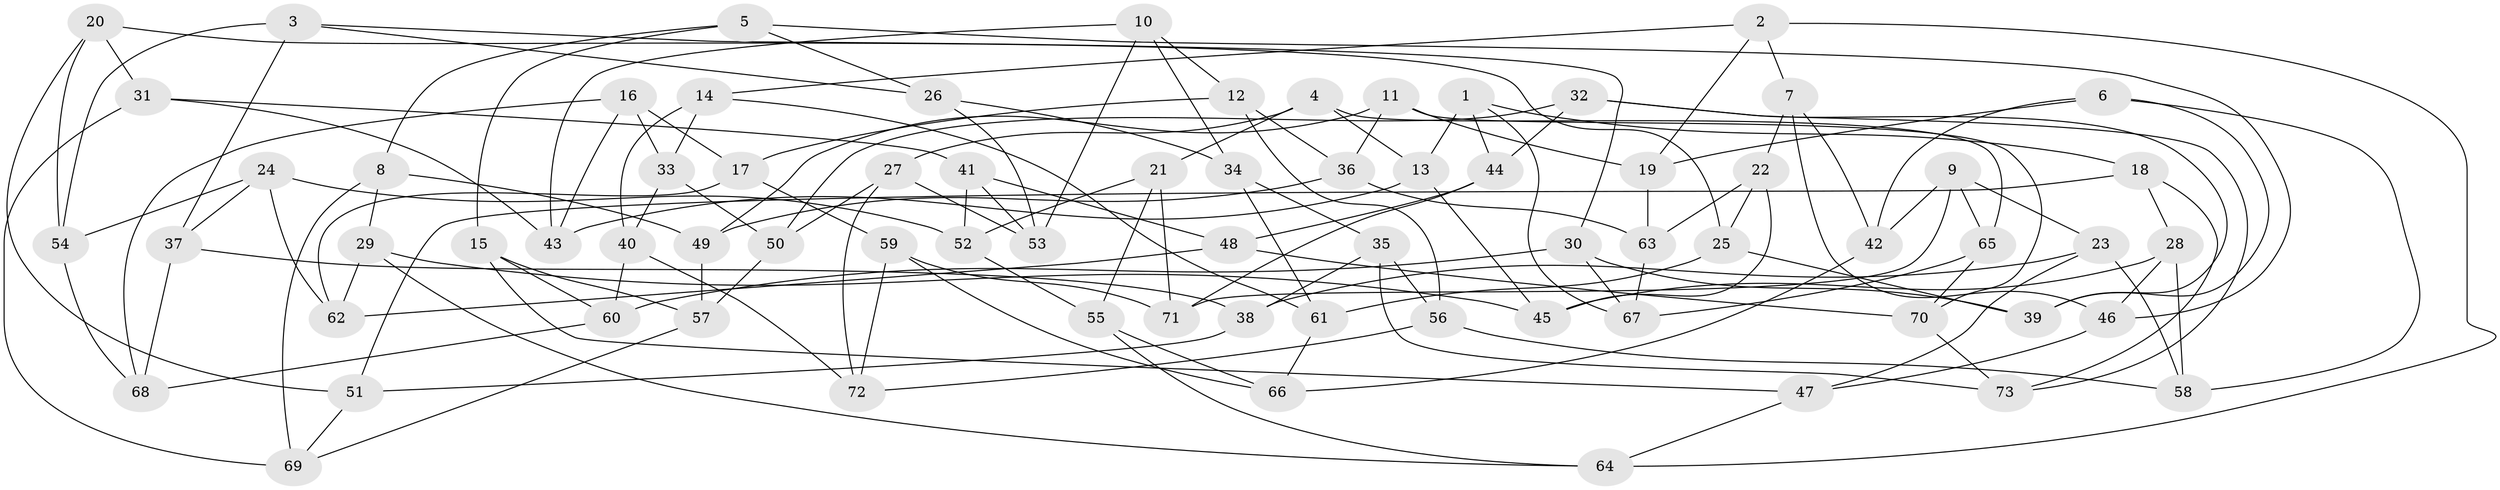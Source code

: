 // coarse degree distribution, {6: 0.627906976744186, 3: 0.023255813953488372, 4: 0.27906976744186046, 5: 0.06976744186046512}
// Generated by graph-tools (version 1.1) at 2025/42/03/06/25 10:42:20]
// undirected, 73 vertices, 146 edges
graph export_dot {
graph [start="1"]
  node [color=gray90,style=filled];
  1;
  2;
  3;
  4;
  5;
  6;
  7;
  8;
  9;
  10;
  11;
  12;
  13;
  14;
  15;
  16;
  17;
  18;
  19;
  20;
  21;
  22;
  23;
  24;
  25;
  26;
  27;
  28;
  29;
  30;
  31;
  32;
  33;
  34;
  35;
  36;
  37;
  38;
  39;
  40;
  41;
  42;
  43;
  44;
  45;
  46;
  47;
  48;
  49;
  50;
  51;
  52;
  53;
  54;
  55;
  56;
  57;
  58;
  59;
  60;
  61;
  62;
  63;
  64;
  65;
  66;
  67;
  68;
  69;
  70;
  71;
  72;
  73;
  1 -- 18;
  1 -- 44;
  1 -- 67;
  1 -- 13;
  2 -- 64;
  2 -- 7;
  2 -- 14;
  2 -- 19;
  3 -- 37;
  3 -- 26;
  3 -- 54;
  3 -- 30;
  4 -- 27;
  4 -- 13;
  4 -- 65;
  4 -- 21;
  5 -- 8;
  5 -- 26;
  5 -- 46;
  5 -- 15;
  6 -- 19;
  6 -- 58;
  6 -- 42;
  6 -- 39;
  7 -- 22;
  7 -- 42;
  7 -- 46;
  8 -- 69;
  8 -- 29;
  8 -- 49;
  9 -- 65;
  9 -- 23;
  9 -- 42;
  9 -- 71;
  10 -- 53;
  10 -- 12;
  10 -- 43;
  10 -- 34;
  11 -- 19;
  11 -- 36;
  11 -- 70;
  11 -- 49;
  12 -- 36;
  12 -- 17;
  12 -- 56;
  13 -- 43;
  13 -- 45;
  14 -- 61;
  14 -- 33;
  14 -- 40;
  15 -- 47;
  15 -- 57;
  15 -- 60;
  16 -- 33;
  16 -- 43;
  16 -- 17;
  16 -- 68;
  17 -- 62;
  17 -- 59;
  18 -- 28;
  18 -- 51;
  18 -- 73;
  19 -- 63;
  20 -- 54;
  20 -- 31;
  20 -- 51;
  20 -- 25;
  21 -- 71;
  21 -- 55;
  21 -- 52;
  22 -- 45;
  22 -- 25;
  22 -- 63;
  23 -- 38;
  23 -- 58;
  23 -- 47;
  24 -- 62;
  24 -- 37;
  24 -- 52;
  24 -- 54;
  25 -- 61;
  25 -- 39;
  26 -- 53;
  26 -- 34;
  27 -- 53;
  27 -- 72;
  27 -- 50;
  28 -- 46;
  28 -- 45;
  28 -- 58;
  29 -- 45;
  29 -- 64;
  29 -- 62;
  30 -- 67;
  30 -- 39;
  30 -- 60;
  31 -- 69;
  31 -- 43;
  31 -- 41;
  32 -- 50;
  32 -- 39;
  32 -- 44;
  32 -- 73;
  33 -- 50;
  33 -- 40;
  34 -- 35;
  34 -- 61;
  35 -- 38;
  35 -- 56;
  35 -- 73;
  36 -- 49;
  36 -- 63;
  37 -- 38;
  37 -- 68;
  38 -- 51;
  40 -- 72;
  40 -- 60;
  41 -- 48;
  41 -- 52;
  41 -- 53;
  42 -- 66;
  44 -- 48;
  44 -- 71;
  46 -- 47;
  47 -- 64;
  48 -- 62;
  48 -- 70;
  49 -- 57;
  50 -- 57;
  51 -- 69;
  52 -- 55;
  54 -- 68;
  55 -- 66;
  55 -- 64;
  56 -- 58;
  56 -- 72;
  57 -- 69;
  59 -- 71;
  59 -- 72;
  59 -- 66;
  60 -- 68;
  61 -- 66;
  63 -- 67;
  65 -- 70;
  65 -- 67;
  70 -- 73;
}
